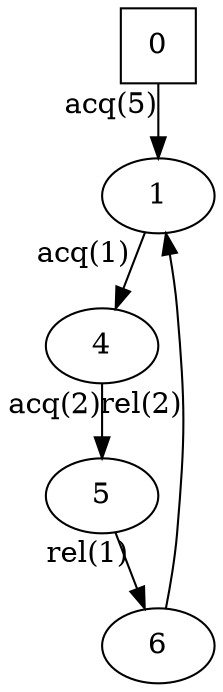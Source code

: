 digraph auto_3{
0[shape=square];
1;
4;
5;
6;
4 -> 5[xlabel="acq(2)"];
0 -> 1[xlabel="acq(5)"];
1 -> 4[xlabel="acq(1)"];
5 -> 6[xlabel="rel(1)"];
6 -> 1[xlabel="rel(2)"];
}
